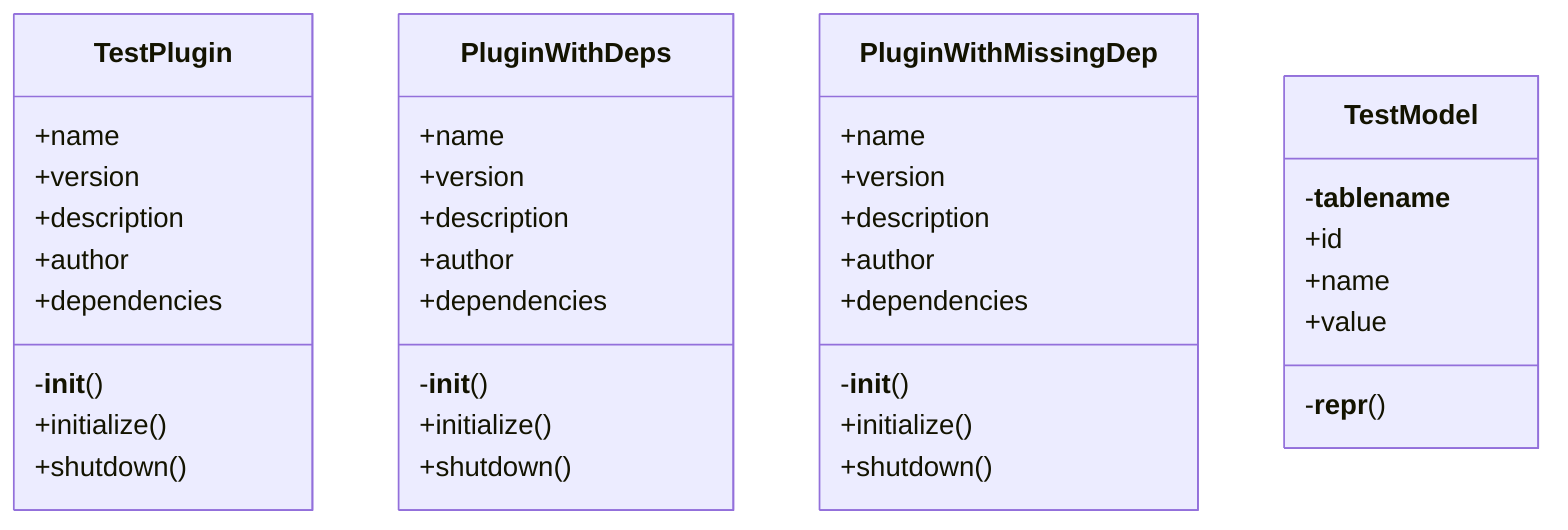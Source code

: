 classDiagram
    class TestPlugin
    TestPlugin : +name
    TestPlugin : +version
    TestPlugin : +description
    TestPlugin : +author
    TestPlugin : +dependencies
    TestPlugin : -__init__()
    TestPlugin : +initialize()
    TestPlugin : +shutdown()
    class PluginWithDeps
    PluginWithDeps : +name
    PluginWithDeps : +version
    PluginWithDeps : +description
    PluginWithDeps : +author
    PluginWithDeps : +dependencies
    PluginWithDeps : -__init__()
    PluginWithDeps : +initialize()
    PluginWithDeps : +shutdown()
    class PluginWithMissingDep
    PluginWithMissingDep : +name
    PluginWithMissingDep : +version
    PluginWithMissingDep : +description
    PluginWithMissingDep : +author
    PluginWithMissingDep : +dependencies
    PluginWithMissingDep : -__init__()
    PluginWithMissingDep : +initialize()
    PluginWithMissingDep : +shutdown()
    class TestModel
    TestModel : -__tablename__
    TestModel : +id
    TestModel : +name
    TestModel : +value
    TestModel : -__repr__()
